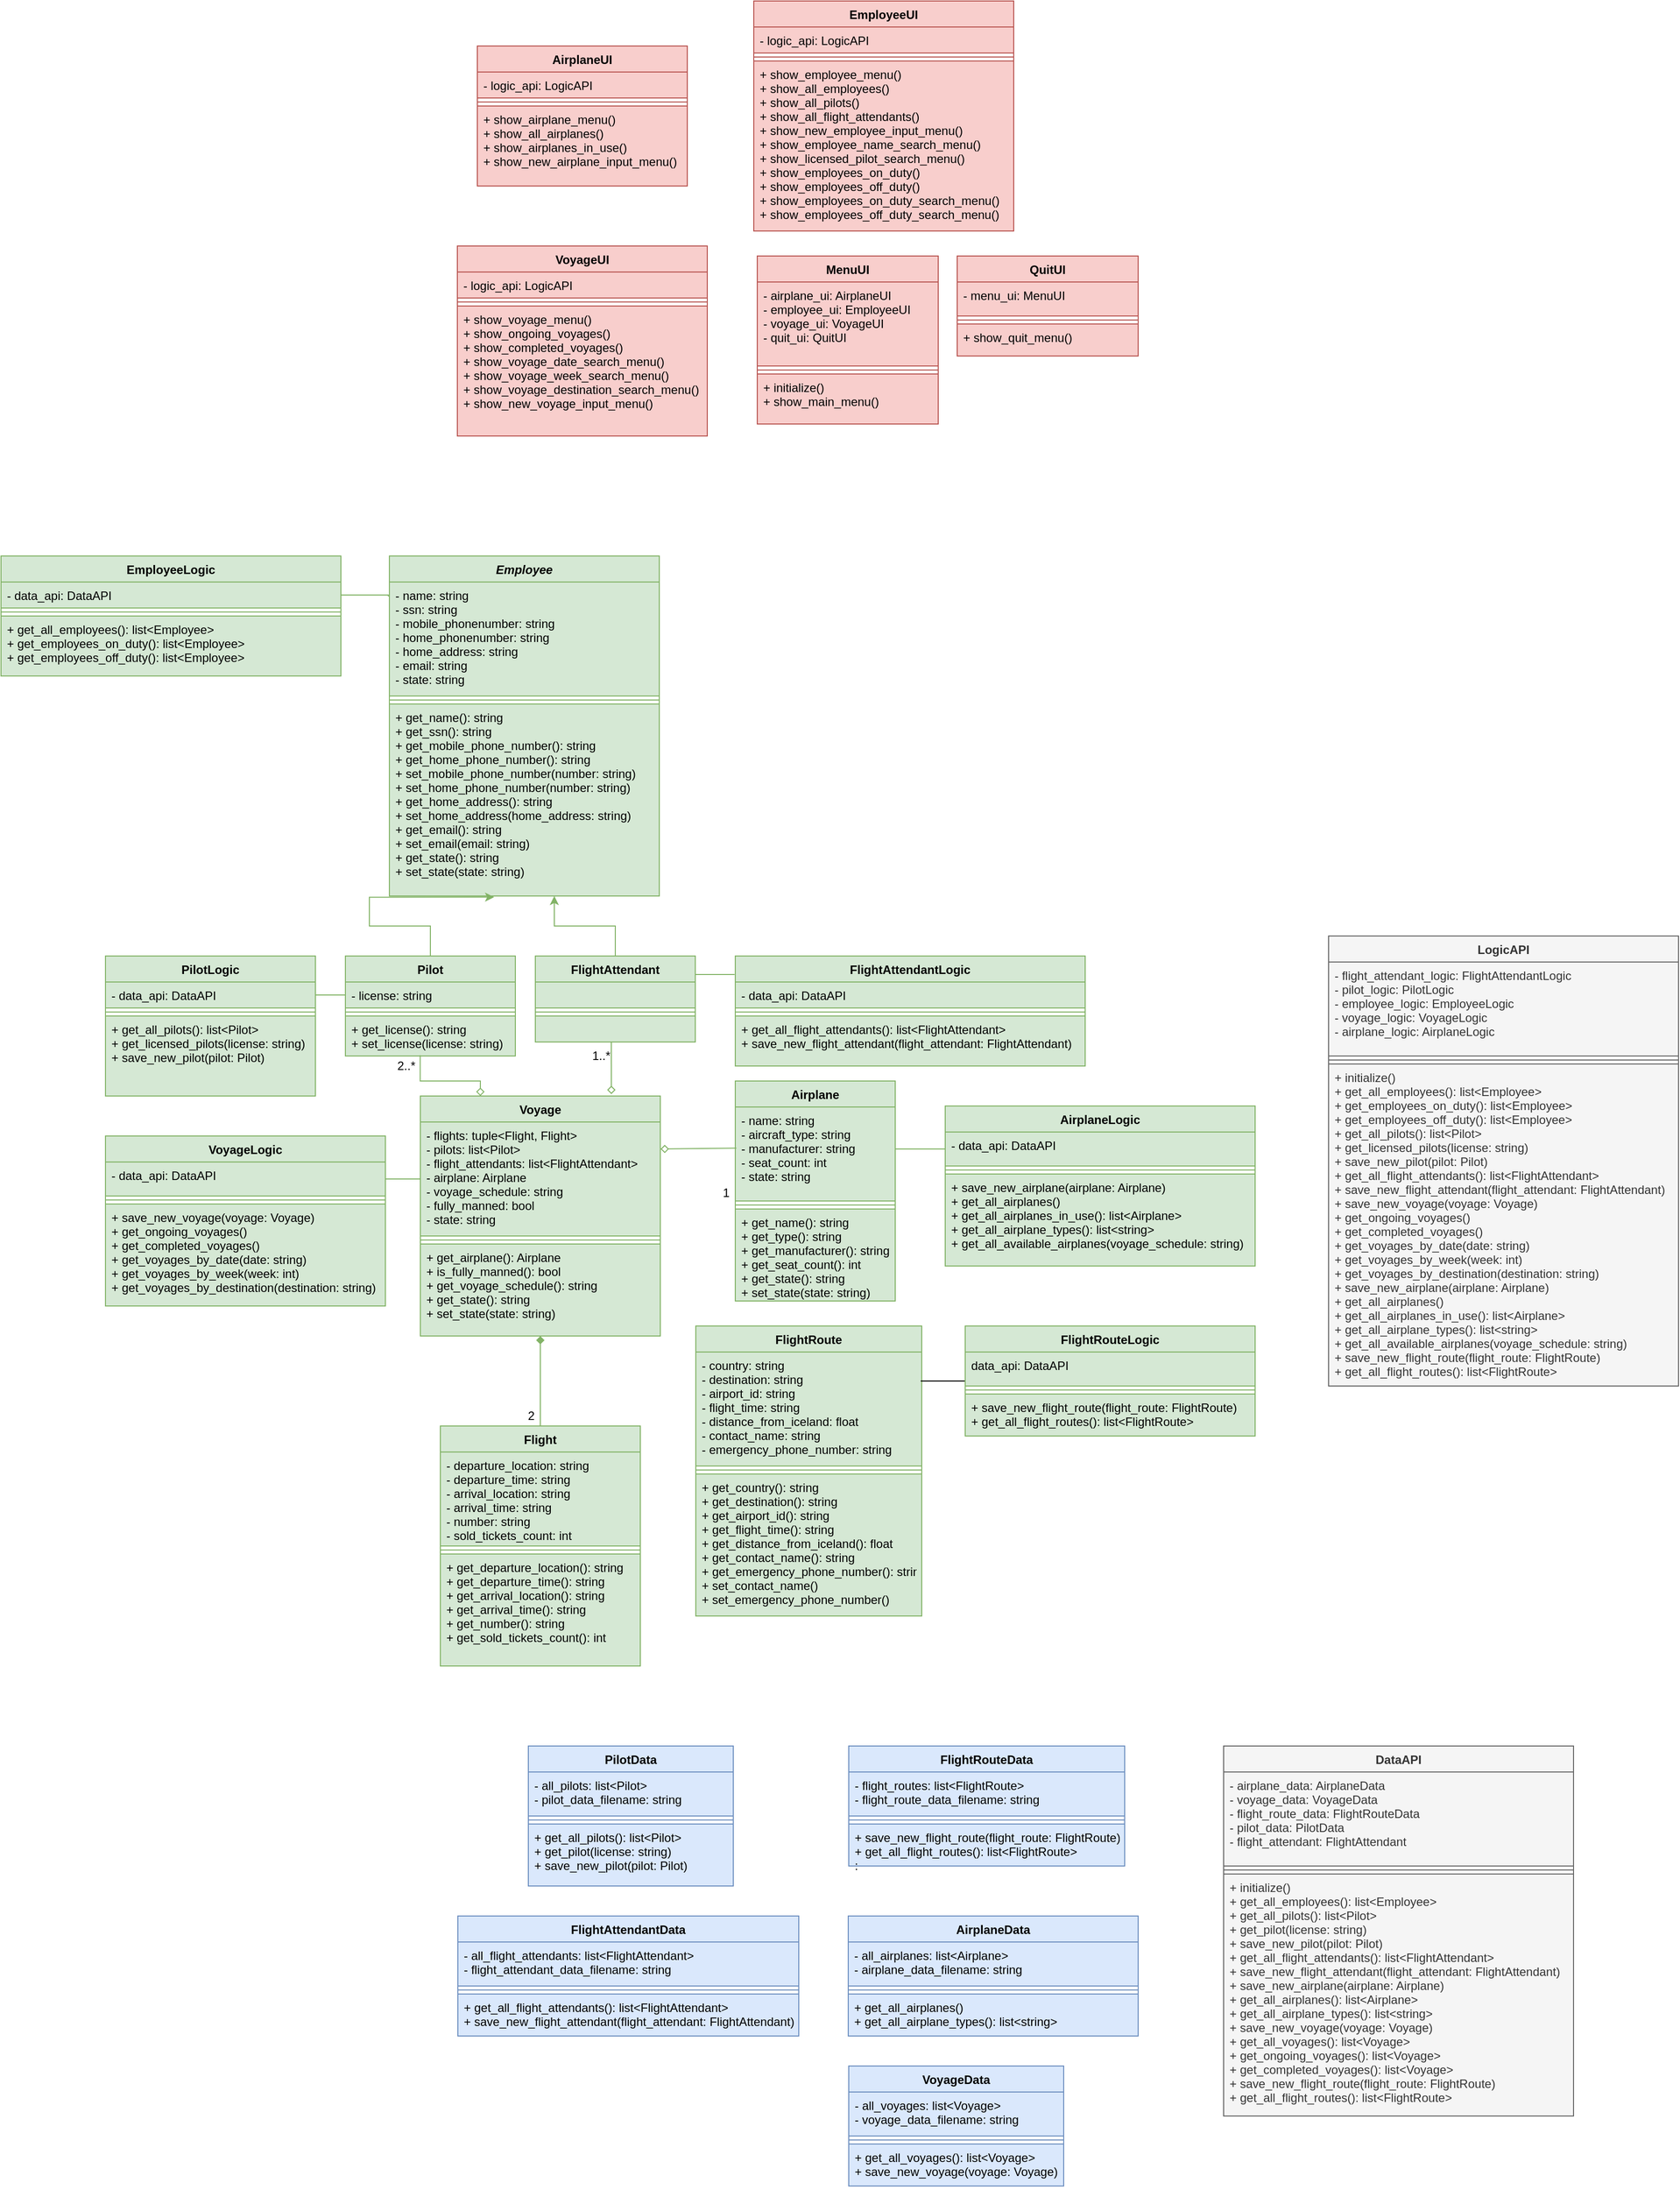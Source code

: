 <mxfile version="12.3.3" type="device" pages="1"><diagram id="QzCdW2JrwTFJ9az7c7tx" name="Page-1"><mxGraphModel dx="1117" dy="670" grid="1" gridSize="10" guides="1" tooltips="1" connect="1" arrows="1" fold="1" page="1" pageScale="1" pageWidth="850" pageHeight="1100" math="0" shadow="0"><root><mxCell id="0"/><mxCell id="1" parent="0"/><mxCell id="1Yu6MtAvwP8L8m7MlVnx-1" value="Employee" style="swimlane;fontStyle=3;align=center;verticalAlign=top;childLayout=stackLayout;horizontal=1;startSize=26;horizontalStack=0;resizeParent=1;resizeParentMax=0;resizeLast=0;collapsible=1;marginBottom=0;fillColor=#d5e8d4;strokeColor=#82b366;" parent="1" vertex="1"><mxGeometry x="1185.5" y="1180" width="270" height="340" as="geometry"/></mxCell><mxCell id="1Yu6MtAvwP8L8m7MlVnx-2" value="- name: string&#10;- ssn: string&#10;- mobile_phonenumber: string&#10;- home_phonenumber: string&#10;- home_address: string&#10;- email: string&#10;- state: string" style="text;strokeColor=#82b366;fillColor=#d5e8d4;align=left;verticalAlign=top;spacingLeft=4;spacingRight=4;overflow=hidden;rotatable=0;points=[[0,0.5],[1,0.5]];portConstraint=eastwest;" parent="1Yu6MtAvwP8L8m7MlVnx-1" vertex="1"><mxGeometry y="26" width="270" height="114" as="geometry"/></mxCell><mxCell id="1Yu6MtAvwP8L8m7MlVnx-3" value="" style="line;strokeWidth=1;fillColor=#d5e8d4;align=left;verticalAlign=middle;spacingTop=-1;spacingLeft=3;spacingRight=3;rotatable=0;labelPosition=right;points=[];portConstraint=eastwest;strokeColor=#82b366;" parent="1Yu6MtAvwP8L8m7MlVnx-1" vertex="1"><mxGeometry y="140" width="270" height="8" as="geometry"/></mxCell><mxCell id="1Yu6MtAvwP8L8m7MlVnx-4" value="+ get_name(): string&#10;+ get_ssn(): string&#10;+ get_mobile_phone_number(): string&#10;+ get_home_phone_number(): string&#10;+ set_mobile_phone_number(number: string)&#10;+ set_home_phone_number(number: string)&#10;+ get_home_address(): string&#10;+ set_home_address(home_address: string)&#10;+ get_email(): string&#10;+ set_email(email: string)&#10;+ get_state(): string&#10;+ set_state(state: string)" style="text;strokeColor=#82b366;fillColor=#d5e8d4;align=left;verticalAlign=top;spacingLeft=4;spacingRight=4;overflow=hidden;rotatable=0;points=[[0,0.5],[1,0.5]];portConstraint=eastwest;" parent="1Yu6MtAvwP8L8m7MlVnx-1" vertex="1"><mxGeometry y="148" width="270" height="192" as="geometry"/></mxCell><mxCell id="1Yu6MtAvwP8L8m7MlVnx-22" style="edgeStyle=orthogonalEdgeStyle;rounded=0;orthogonalLoop=1;jettySize=auto;html=1;exitX=0.5;exitY=0;exitDx=0;exitDy=0;entryX=0.388;entryY=1.006;entryDx=0;entryDy=0;entryPerimeter=0;fillColor=#d5e8d4;strokeColor=#82b366;" parent="1" source="1Yu6MtAvwP8L8m7MlVnx-10" target="1Yu6MtAvwP8L8m7MlVnx-4" edge="1"><mxGeometry relative="1" as="geometry"/></mxCell><mxCell id="1Yu6MtAvwP8L8m7MlVnx-10" value="Pilot" style="swimlane;fontStyle=1;align=center;verticalAlign=top;childLayout=stackLayout;horizontal=1;startSize=26;horizontalStack=0;resizeParent=1;resizeParentMax=0;resizeLast=0;collapsible=1;marginBottom=0;fillColor=#d5e8d4;strokeColor=#82b366;" parent="1" vertex="1"><mxGeometry x="1141.5" y="1580" width="170" height="100" as="geometry"/></mxCell><mxCell id="1Yu6MtAvwP8L8m7MlVnx-11" value="- license: string" style="text;strokeColor=#82b366;fillColor=#d5e8d4;align=left;verticalAlign=top;spacingLeft=4;spacingRight=4;overflow=hidden;rotatable=0;points=[[0,0.5],[1,0.5]];portConstraint=eastwest;" parent="1Yu6MtAvwP8L8m7MlVnx-10" vertex="1"><mxGeometry y="26" width="170" height="26" as="geometry"/></mxCell><mxCell id="1Yu6MtAvwP8L8m7MlVnx-12" value="" style="line;strokeWidth=1;fillColor=#d5e8d4;align=left;verticalAlign=middle;spacingTop=-1;spacingLeft=3;spacingRight=3;rotatable=0;labelPosition=right;points=[];portConstraint=eastwest;strokeColor=#82b366;" parent="1Yu6MtAvwP8L8m7MlVnx-10" vertex="1"><mxGeometry y="52" width="170" height="8" as="geometry"/></mxCell><mxCell id="1Yu6MtAvwP8L8m7MlVnx-13" value="+ get_license(): string&#10;+ set_license(license: string)" style="text;strokeColor=#82b366;fillColor=#d5e8d4;align=left;verticalAlign=top;spacingLeft=4;spacingRight=4;overflow=hidden;rotatable=0;points=[[0,0.5],[1,0.5]];portConstraint=eastwest;" parent="1Yu6MtAvwP8L8m7MlVnx-10" vertex="1"><mxGeometry y="60" width="170" height="40" as="geometry"/></mxCell><mxCell id="1Yu6MtAvwP8L8m7MlVnx-23" style="edgeStyle=orthogonalEdgeStyle;rounded=0;orthogonalLoop=1;jettySize=auto;html=1;exitX=0.5;exitY=0;exitDx=0;exitDy=0;entryX=0.611;entryY=1;entryDx=0;entryDy=0;entryPerimeter=0;fillColor=#d5e8d4;strokeColor=#82b366;" parent="1" source="1Yu6MtAvwP8L8m7MlVnx-14" target="1Yu6MtAvwP8L8m7MlVnx-4" edge="1"><mxGeometry relative="1" as="geometry"/></mxCell><mxCell id="1Yu6MtAvwP8L8m7MlVnx-14" value="FlightAttendant" style="swimlane;fontStyle=1;align=center;verticalAlign=top;childLayout=stackLayout;horizontal=1;startSize=26;horizontalStack=0;resizeParent=1;resizeParentMax=0;resizeLast=0;collapsible=1;marginBottom=0;fillColor=#d5e8d4;strokeColor=#82b366;" parent="1" vertex="1"><mxGeometry x="1331.5" y="1580" width="160" height="86" as="geometry"/></mxCell><mxCell id="1Yu6MtAvwP8L8m7MlVnx-15" value="" style="text;strokeColor=#82b366;fillColor=#d5e8d4;align=left;verticalAlign=top;spacingLeft=4;spacingRight=4;overflow=hidden;rotatable=0;points=[[0,0.5],[1,0.5]];portConstraint=eastwest;" parent="1Yu6MtAvwP8L8m7MlVnx-14" vertex="1"><mxGeometry y="26" width="160" height="26" as="geometry"/></mxCell><mxCell id="1Yu6MtAvwP8L8m7MlVnx-16" value="" style="line;strokeWidth=1;fillColor=#d5e8d4;align=left;verticalAlign=middle;spacingTop=-1;spacingLeft=3;spacingRight=3;rotatable=0;labelPosition=right;points=[];portConstraint=eastwest;strokeColor=#82b366;" parent="1Yu6MtAvwP8L8m7MlVnx-14" vertex="1"><mxGeometry y="52" width="160" height="8" as="geometry"/></mxCell><mxCell id="1Yu6MtAvwP8L8m7MlVnx-17" value="" style="text;strokeColor=#82b366;fillColor=#d5e8d4;align=left;verticalAlign=top;spacingLeft=4;spacingRight=4;overflow=hidden;rotatable=0;points=[[0,0.5],[1,0.5]];portConstraint=eastwest;" parent="1Yu6MtAvwP8L8m7MlVnx-14" vertex="1"><mxGeometry y="60" width="160" height="26" as="geometry"/></mxCell><mxCell id="1Yu6MtAvwP8L8m7MlVnx-25" value="Airplane" style="swimlane;fontStyle=1;align=center;verticalAlign=top;childLayout=stackLayout;horizontal=1;startSize=26;horizontalStack=0;resizeParent=1;resizeParentMax=0;resizeLast=0;collapsible=1;marginBottom=0;fillColor=#d5e8d4;strokeColor=#82b366;" parent="1" vertex="1"><mxGeometry x="1531.5" y="1705" width="160" height="220" as="geometry"/></mxCell><mxCell id="1Yu6MtAvwP8L8m7MlVnx-26" value="- name: string&#10;- aircraft_type: string&#10;- manufacturer: string&#10;- seat_count: int&#10;- state: string" style="text;strokeColor=#82b366;fillColor=#d5e8d4;align=left;verticalAlign=top;spacingLeft=4;spacingRight=4;overflow=hidden;rotatable=0;points=[[0,0.5],[1,0.5]];portConstraint=eastwest;" parent="1Yu6MtAvwP8L8m7MlVnx-25" vertex="1"><mxGeometry y="26" width="160" height="94" as="geometry"/></mxCell><mxCell id="1Yu6MtAvwP8L8m7MlVnx-27" value="" style="line;strokeWidth=1;fillColor=#d5e8d4;align=left;verticalAlign=middle;spacingTop=-1;spacingLeft=3;spacingRight=3;rotatable=0;labelPosition=right;points=[];portConstraint=eastwest;strokeColor=#82b366;" parent="1Yu6MtAvwP8L8m7MlVnx-25" vertex="1"><mxGeometry y="120" width="160" height="8" as="geometry"/></mxCell><mxCell id="1Yu6MtAvwP8L8m7MlVnx-28" value="+ get_name(): string&#10;+ get_type(): string&#10;+ get_manufacturer(): string&#10;+ get_seat_count(): int&#10;+ get_state(): string&#10;+ set_state(state: string)" style="text;strokeColor=#82b366;fillColor=#d5e8d4;align=left;verticalAlign=top;spacingLeft=4;spacingRight=4;overflow=hidden;rotatable=0;points=[[0,0.5],[1,0.5]];portConstraint=eastwest;" parent="1Yu6MtAvwP8L8m7MlVnx-25" vertex="1"><mxGeometry y="128" width="160" height="92" as="geometry"/></mxCell><mxCell id="1Yu6MtAvwP8L8m7MlVnx-40" style="edgeStyle=orthogonalEdgeStyle;rounded=0;orthogonalLoop=1;jettySize=auto;html=1;exitX=0.25;exitY=0;exitDx=0;exitDy=0;entryX=0.44;entryY=0.98;entryDx=0;entryDy=0;entryPerimeter=0;endArrow=none;endFill=0;startArrow=diamond;startFill=0;fillColor=#d5e8d4;strokeColor=#82b366;" parent="1" source="1Yu6MtAvwP8L8m7MlVnx-29" target="1Yu6MtAvwP8L8m7MlVnx-13" edge="1"><mxGeometry relative="1" as="geometry"><Array as="points"><mxPoint x="1276.5" y="1705"/><mxPoint x="1216.5" y="1705"/></Array></mxGeometry></mxCell><mxCell id="1Yu6MtAvwP8L8m7MlVnx-41" style="edgeStyle=orthogonalEdgeStyle;rounded=0;orthogonalLoop=1;jettySize=auto;html=1;exitX=0.796;exitY=-0.008;exitDx=0;exitDy=0;entryX=0.475;entryY=0.985;entryDx=0;entryDy=0;entryPerimeter=0;endArrow=none;endFill=0;exitPerimeter=0;startArrow=diamond;startFill=0;fillColor=#d5e8d4;strokeColor=#82b366;" parent="1" source="1Yu6MtAvwP8L8m7MlVnx-29" target="1Yu6MtAvwP8L8m7MlVnx-17" edge="1"><mxGeometry relative="1" as="geometry"/></mxCell><mxCell id="Ell7LLg84QEQd7KYC7G8-43" style="edgeStyle=orthogonalEdgeStyle;rounded=0;orthogonalLoop=1;jettySize=auto;html=1;exitX=0.5;exitY=1;exitDx=0;exitDy=0;entryX=0.5;entryY=0;entryDx=0;entryDy=0;endArrow=none;endFill=0;startArrow=diamond;startFill=1;fillColor=#d5e8d4;strokeColor=#82b366;" parent="1" source="1Yu6MtAvwP8L8m7MlVnx-29" target="1Yu6MtAvwP8L8m7MlVnx-33" edge="1"><mxGeometry relative="1" as="geometry"/></mxCell><mxCell id="1Yu6MtAvwP8L8m7MlVnx-29" value="Voyage" style="swimlane;fontStyle=1;align=center;verticalAlign=top;childLayout=stackLayout;horizontal=1;startSize=26;horizontalStack=0;resizeParent=1;resizeParentMax=0;resizeLast=0;collapsible=1;marginBottom=0;fillColor=#d5e8d4;strokeColor=#82b366;" parent="1" vertex="1"><mxGeometry x="1216.5" y="1720" width="240" height="240" as="geometry"/></mxCell><mxCell id="1Yu6MtAvwP8L8m7MlVnx-30" value="- flights: tuple&lt;Flight, Flight&gt;&#10;- pilots: list&lt;Pilot&gt;&#10;- flight_attendants: list&lt;FlightAttendant&gt;&#10;- airplane: Airplane&#10;- voyage_schedule: string&#10;- fully_manned: bool&#10;- state: string &#10;" style="text;strokeColor=#82b366;fillColor=#d5e8d4;align=left;verticalAlign=top;spacingLeft=4;spacingRight=4;overflow=hidden;rotatable=0;points=[[0,0.5],[1,0.5]];portConstraint=eastwest;" parent="1Yu6MtAvwP8L8m7MlVnx-29" vertex="1"><mxGeometry y="26" width="240" height="114" as="geometry"/></mxCell><mxCell id="1Yu6MtAvwP8L8m7MlVnx-31" value="" style="line;strokeWidth=1;fillColor=#d5e8d4;align=left;verticalAlign=middle;spacingTop=-1;spacingLeft=3;spacingRight=3;rotatable=0;labelPosition=right;points=[];portConstraint=eastwest;strokeColor=#82b366;" parent="1Yu6MtAvwP8L8m7MlVnx-29" vertex="1"><mxGeometry y="140" width="240" height="8" as="geometry"/></mxCell><mxCell id="1Yu6MtAvwP8L8m7MlVnx-32" value="+ get_airplane(): Airplane&#10;+ is_fully_manned(): bool&#10;+ get_voyage_schedule(): string&#10;+ get_state(): string&#10;+ set_state(state: string)" style="text;strokeColor=#82b366;fillColor=#d5e8d4;align=left;verticalAlign=top;spacingLeft=4;spacingRight=4;overflow=hidden;rotatable=0;points=[[0,0.5],[1,0.5]];portConstraint=eastwest;" parent="1Yu6MtAvwP8L8m7MlVnx-29" vertex="1"><mxGeometry y="148" width="240" height="92" as="geometry"/></mxCell><mxCell id="1Yu6MtAvwP8L8m7MlVnx-33" value="Flight" style="swimlane;fontStyle=1;align=center;verticalAlign=top;childLayout=stackLayout;horizontal=1;startSize=26;horizontalStack=0;resizeParent=1;resizeParentMax=0;resizeLast=0;collapsible=1;marginBottom=0;fillColor=#d5e8d4;strokeColor=#82b366;" parent="1" vertex="1"><mxGeometry x="1236.5" y="2050" width="200" height="240" as="geometry"/></mxCell><mxCell id="1Yu6MtAvwP8L8m7MlVnx-34" value="- departure_location: string&#10;- departure_time: string&#10;- arrival_location: string&#10;- arrival_time: string&#10;- number: string&#10;- sold_tickets_count: int&#10;" style="text;strokeColor=#82b366;fillColor=#d5e8d4;align=left;verticalAlign=top;spacingLeft=4;spacingRight=4;overflow=hidden;rotatable=0;points=[[0,0.5],[1,0.5]];portConstraint=eastwest;" parent="1Yu6MtAvwP8L8m7MlVnx-33" vertex="1"><mxGeometry y="26" width="200" height="94" as="geometry"/></mxCell><mxCell id="1Yu6MtAvwP8L8m7MlVnx-35" value="" style="line;strokeWidth=1;fillColor=#d5e8d4;align=left;verticalAlign=middle;spacingTop=-1;spacingLeft=3;spacingRight=3;rotatable=0;labelPosition=right;points=[];portConstraint=eastwest;strokeColor=#82b366;" parent="1Yu6MtAvwP8L8m7MlVnx-33" vertex="1"><mxGeometry y="120" width="200" height="8" as="geometry"/></mxCell><mxCell id="1Yu6MtAvwP8L8m7MlVnx-36" value="+ get_departure_location(): string&#10;+ get_departure_time(): string&#10;+ get_arrival_location(): string&#10;+ get_arrival_time(): string&#10;+ get_number(): string&#10;+ get_sold_tickets_count(): int" style="text;strokeColor=#82b366;fillColor=#d5e8d4;align=left;verticalAlign=top;spacingLeft=4;spacingRight=4;overflow=hidden;rotatable=0;points=[[0,0.5],[1,0.5]];portConstraint=eastwest;" parent="1Yu6MtAvwP8L8m7MlVnx-33" vertex="1"><mxGeometry y="128" width="200" height="112" as="geometry"/></mxCell><mxCell id="1Yu6MtAvwP8L8m7MlVnx-38" value="2" style="text;html=1;align=center;verticalAlign=middle;resizable=0;points=[];;autosize=1;" parent="1" vertex="1"><mxGeometry x="1316.5" y="2030" width="20" height="20" as="geometry"/></mxCell><mxCell id="1Yu6MtAvwP8L8m7MlVnx-42" value="1..*" style="text;html=1;align=center;verticalAlign=middle;resizable=0;points=[];;autosize=1;" parent="1" vertex="1"><mxGeometry x="1381.5" y="1670" width="30" height="20" as="geometry"/></mxCell><mxCell id="1Yu6MtAvwP8L8m7MlVnx-43" value="2..*" style="text;html=1;align=center;verticalAlign=middle;resizable=0;points=[];;autosize=1;" parent="1" vertex="1"><mxGeometry x="1186.5" y="1680" width="30" height="20" as="geometry"/></mxCell><mxCell id="1Yu6MtAvwP8L8m7MlVnx-44" style="edgeStyle=orthogonalEdgeStyle;rounded=0;orthogonalLoop=1;jettySize=auto;html=1;exitX=0.007;exitY=0.438;exitDx=0;exitDy=0;entryX=1.001;entryY=0.237;entryDx=0;entryDy=0;startArrow=none;startFill=0;endArrow=diamond;endFill=0;strokeColor=#82b366;fillColor=#d5e8d4;entryPerimeter=0;exitPerimeter=0;" parent="1" source="1Yu6MtAvwP8L8m7MlVnx-26" target="1Yu6MtAvwP8L8m7MlVnx-30" edge="1"><mxGeometry relative="1" as="geometry"><Array as="points"><mxPoint x="1533" y="1773"/></Array></mxGeometry></mxCell><mxCell id="1Yu6MtAvwP8L8m7MlVnx-45" value="1" style="text;html=1;align=center;verticalAlign=middle;resizable=0;points=[];;autosize=1;" parent="1" vertex="1"><mxGeometry x="1511.5" y="1807" width="20" height="20" as="geometry"/></mxCell><mxCell id="Ell7LLg84QEQd7KYC7G8-5" value="PilotLogic" style="swimlane;fontStyle=1;align=center;verticalAlign=top;childLayout=stackLayout;horizontal=1;startSize=26;horizontalStack=0;resizeParent=1;resizeParentMax=0;resizeLast=0;collapsible=1;marginBottom=0;fillColor=#d5e8d4;strokeColor=#82b366;" parent="1" vertex="1"><mxGeometry x="901.5" y="1580" width="210" height="140" as="geometry"/></mxCell><mxCell id="Ell7LLg84QEQd7KYC7G8-6" value="- data_api: DataAPI" style="text;strokeColor=#82b366;fillColor=#d5e8d4;align=left;verticalAlign=top;spacingLeft=4;spacingRight=4;overflow=hidden;rotatable=0;points=[[0,0.5],[1,0.5]];portConstraint=eastwest;" parent="Ell7LLg84QEQd7KYC7G8-5" vertex="1"><mxGeometry y="26" width="210" height="26" as="geometry"/></mxCell><mxCell id="Ell7LLg84QEQd7KYC7G8-7" value="" style="line;strokeWidth=1;fillColor=#d5e8d4;align=left;verticalAlign=middle;spacingTop=-1;spacingLeft=3;spacingRight=3;rotatable=0;labelPosition=right;points=[];portConstraint=eastwest;strokeColor=#82b366;" parent="Ell7LLg84QEQd7KYC7G8-5" vertex="1"><mxGeometry y="52" width="210" height="8" as="geometry"/></mxCell><mxCell id="Ell7LLg84QEQd7KYC7G8-8" value="+ get_all_pilots(): list&lt;Pilot&gt;&#10;+ get_licensed_pilots(license: string)&#10;+ save_new_pilot(pilot: Pilot)&#10;" style="text;strokeColor=#82b366;fillColor=#d5e8d4;align=left;verticalAlign=top;spacingLeft=4;spacingRight=4;overflow=hidden;rotatable=0;points=[[0,0.5],[1,0.5]];portConstraint=eastwest;" parent="Ell7LLg84QEQd7KYC7G8-5" vertex="1"><mxGeometry y="60" width="210" height="80" as="geometry"/></mxCell><mxCell id="Ell7LLg84QEQd7KYC7G8-9" style="edgeStyle=orthogonalEdgeStyle;rounded=0;orthogonalLoop=1;jettySize=auto;html=1;exitX=1;exitY=0.5;exitDx=0;exitDy=0;entryX=0;entryY=0.5;entryDx=0;entryDy=0;endArrow=none;endFill=0;fillColor=#d5e8d4;strokeColor=#82b366;" parent="1" source="Ell7LLg84QEQd7KYC7G8-6" target="1Yu6MtAvwP8L8m7MlVnx-11" edge="1"><mxGeometry relative="1" as="geometry"/></mxCell><mxCell id="Ell7LLg84QEQd7KYC7G8-11" value="EmployeeLogic" style="swimlane;fontStyle=1;align=center;verticalAlign=top;childLayout=stackLayout;horizontal=1;startSize=26;horizontalStack=0;resizeParent=1;resizeParentMax=0;resizeLast=0;collapsible=1;marginBottom=0;fillColor=#d5e8d4;strokeColor=#82b366;" parent="1" vertex="1"><mxGeometry x="797" y="1180" width="340" height="120" as="geometry"/></mxCell><mxCell id="Ell7LLg84QEQd7KYC7G8-12" value="- data_api: DataAPI" style="text;strokeColor=#82b366;fillColor=#d5e8d4;align=left;verticalAlign=top;spacingLeft=4;spacingRight=4;overflow=hidden;rotatable=0;points=[[0,0.5],[1,0.5]];portConstraint=eastwest;" parent="Ell7LLg84QEQd7KYC7G8-11" vertex="1"><mxGeometry y="26" width="340" height="26" as="geometry"/></mxCell><mxCell id="Ell7LLg84QEQd7KYC7G8-13" value="" style="line;strokeWidth=1;fillColor=#d5e8d4;align=left;verticalAlign=middle;spacingTop=-1;spacingLeft=3;spacingRight=3;rotatable=0;labelPosition=right;points=[];portConstraint=eastwest;strokeColor=#82b366;" parent="Ell7LLg84QEQd7KYC7G8-11" vertex="1"><mxGeometry y="52" width="340" height="8" as="geometry"/></mxCell><mxCell id="Ell7LLg84QEQd7KYC7G8-14" value="+ get_all_employees(): list&lt;Employee&gt;&#10;+ get_employees_on_duty(): list&lt;Employee&gt;&#10;+ get_employees_off_duty(): list&lt;Employee&gt;&#10;" style="text;strokeColor=#82b366;fillColor=#d5e8d4;align=left;verticalAlign=top;spacingLeft=4;spacingRight=4;overflow=hidden;rotatable=0;points=[[0,0.5],[1,0.5]];portConstraint=eastwest;" parent="Ell7LLg84QEQd7KYC7G8-11" vertex="1"><mxGeometry y="60" width="340" height="60" as="geometry"/></mxCell><mxCell id="Ell7LLg84QEQd7KYC7G8-30" style="edgeStyle=orthogonalEdgeStyle;rounded=0;orthogonalLoop=1;jettySize=auto;html=1;exitX=-0.002;exitY=0.168;exitDx=0;exitDy=0;entryX=1;entryY=0.205;entryDx=0;entryDy=0;entryPerimeter=0;endArrow=none;endFill=0;exitPerimeter=0;fillColor=#d5e8d4;strokeColor=#82b366;" parent="1" source="Ell7LLg84QEQd7KYC7G8-16" target="1Yu6MtAvwP8L8m7MlVnx-14" edge="1"><mxGeometry relative="1" as="geometry"><Array as="points"><mxPoint x="1491.5" y="1598"/><mxPoint x="1491.5" y="1598"/></Array></mxGeometry></mxCell><mxCell id="Ell7LLg84QEQd7KYC7G8-16" value="FlightAttendantLogic" style="swimlane;fontStyle=1;align=center;verticalAlign=top;childLayout=stackLayout;horizontal=1;startSize=26;horizontalStack=0;resizeParent=1;resizeParentMax=0;resizeLast=0;collapsible=1;marginBottom=0;fillColor=#d5e8d4;strokeColor=#82b366;" parent="1" vertex="1"><mxGeometry x="1531.5" y="1580" width="350" height="110" as="geometry"/></mxCell><mxCell id="Ell7LLg84QEQd7KYC7G8-17" value="- data_api: DataAPI" style="text;strokeColor=#82b366;fillColor=#d5e8d4;align=left;verticalAlign=top;spacingLeft=4;spacingRight=4;overflow=hidden;rotatable=0;points=[[0,0.5],[1,0.5]];portConstraint=eastwest;" parent="Ell7LLg84QEQd7KYC7G8-16" vertex="1"><mxGeometry y="26" width="350" height="26" as="geometry"/></mxCell><mxCell id="Ell7LLg84QEQd7KYC7G8-18" value="" style="line;strokeWidth=1;fillColor=#d5e8d4;align=left;verticalAlign=middle;spacingTop=-1;spacingLeft=3;spacingRight=3;rotatable=0;labelPosition=right;points=[];portConstraint=eastwest;strokeColor=#82b366;" parent="Ell7LLg84QEQd7KYC7G8-16" vertex="1"><mxGeometry y="52" width="350" height="8" as="geometry"/></mxCell><mxCell id="Ell7LLg84QEQd7KYC7G8-19" value="+ get_all_flight_attendants(): list&lt;FlightAttendant&gt;&#10;+ save_new_flight_attendant(flight_attendant: FlightAttendant)" style="text;strokeColor=#82b366;fillColor=#d5e8d4;align=left;verticalAlign=top;spacingLeft=4;spacingRight=4;overflow=hidden;rotatable=0;points=[[0,0.5],[1,0.5]];portConstraint=eastwest;" parent="Ell7LLg84QEQd7KYC7G8-16" vertex="1"><mxGeometry y="60" width="350" height="50" as="geometry"/></mxCell><mxCell id="Ell7LLg84QEQd7KYC7G8-22" value="LogicAPI" style="swimlane;fontStyle=1;align=center;verticalAlign=top;childLayout=stackLayout;horizontal=1;startSize=26;horizontalStack=0;resizeParent=1;resizeParentMax=0;resizeLast=0;collapsible=1;marginBottom=0;fillColor=#f5f5f5;strokeColor=#666666;fontColor=#333333;" parent="1" vertex="1"><mxGeometry x="2125" y="1560" width="350" height="450" as="geometry"/></mxCell><mxCell id="Ell7LLg84QEQd7KYC7G8-23" value="- flight_attendant_logic: FlightAttendantLogic&#10;- pilot_logic: PilotLogic&#10;- employee_logic: EmployeeLogic&#10;- voyage_logic: VoyageLogic&#10;- airplane_logic: AirplaneLogic" style="text;strokeColor=#666666;fillColor=#f5f5f5;align=left;verticalAlign=top;spacingLeft=4;spacingRight=4;overflow=hidden;rotatable=0;points=[[0,0.5],[1,0.5]];portConstraint=eastwest;fontColor=#333333;" parent="Ell7LLg84QEQd7KYC7G8-22" vertex="1"><mxGeometry y="26" width="350" height="94" as="geometry"/></mxCell><mxCell id="Ell7LLg84QEQd7KYC7G8-24" value="" style="line;strokeWidth=1;fillColor=#f5f5f5;align=left;verticalAlign=middle;spacingTop=-1;spacingLeft=3;spacingRight=3;rotatable=0;labelPosition=right;points=[];portConstraint=eastwest;strokeColor=#666666;fontColor=#333333;" parent="Ell7LLg84QEQd7KYC7G8-22" vertex="1"><mxGeometry y="120" width="350" height="8" as="geometry"/></mxCell><mxCell id="Ell7LLg84QEQd7KYC7G8-25" value="+ initialize()&#10;+ get_all_employees(): list&lt;Employee&gt;&#10;+ get_employees_on_duty(): list&lt;Employee&gt;&#10;+ get_employees_off_duty(): list&lt;Employee&gt;&#10;+ get_all_pilots(): list&lt;Pilot&gt;&#10;+ get_licensed_pilots(license: string)&#10;+ save_new_pilot(pilot: Pilot)&#10;+ get_all_flight_attendants(): list&lt;FlightAttendant&gt;&#10;+ save_new_flight_attendant(flight_attendant: FlightAttendant)&#10;+ save_new_voyage(voyage: Voyage)&#10;+ get_ongoing_voyages()&#10;+ get_completed_voyages()&#10;+ get_voyages_by_date(date: string)&#10;+ get_voyages_by_week(week: int)&#10;+ get_voyages_by_destination(destination: string)&#10;+ save_new_airplane(airplane: Airplane)&#10;+ get_all_airplanes()&#10;+ get_all_airplanes_in_use(): list&lt;Airplane&gt;&#10;+ get_all_airplane_types(): list&lt;string&gt;&#10;+ get_all_available_airplanes(voyage_schedule: string)&#10;+ save_new_flight_route(flight_route: FlightRoute)&#10;+ get_all_flight_routes(): list&lt;FlightRoute&gt;&#10;&#10;&#10;&#10;" style="text;strokeColor=#666666;fillColor=#f5f5f5;align=left;verticalAlign=top;spacingLeft=4;spacingRight=4;overflow=hidden;rotatable=0;points=[[0,0.5],[1,0.5]];portConstraint=eastwest;fontColor=#333333;" parent="Ell7LLg84QEQd7KYC7G8-22" vertex="1"><mxGeometry y="128" width="350" height="322" as="geometry"/></mxCell><mxCell id="Ell7LLg84QEQd7KYC7G8-26" value="AirplaneLogic" style="swimlane;fontStyle=1;align=center;verticalAlign=top;childLayout=stackLayout;horizontal=1;startSize=26;horizontalStack=0;resizeParent=1;resizeParentMax=0;resizeLast=0;collapsible=1;marginBottom=0;fillColor=#d5e8d4;strokeColor=#82b366;" parent="1" vertex="1"><mxGeometry x="1741.5" y="1730" width="310" height="160" as="geometry"/></mxCell><mxCell id="Ell7LLg84QEQd7KYC7G8-27" value="- data_api: DataAPI" style="text;strokeColor=#82b366;fillColor=#d5e8d4;align=left;verticalAlign=top;spacingLeft=4;spacingRight=4;overflow=hidden;rotatable=0;points=[[0,0.5],[1,0.5]];portConstraint=eastwest;" parent="Ell7LLg84QEQd7KYC7G8-26" vertex="1"><mxGeometry y="26" width="310" height="34" as="geometry"/></mxCell><mxCell id="Ell7LLg84QEQd7KYC7G8-28" value="" style="line;strokeWidth=1;fillColor=#d5e8d4;align=left;verticalAlign=middle;spacingTop=-1;spacingLeft=3;spacingRight=3;rotatable=0;labelPosition=right;points=[];portConstraint=eastwest;strokeColor=#82b366;" parent="Ell7LLg84QEQd7KYC7G8-26" vertex="1"><mxGeometry y="60" width="310" height="8" as="geometry"/></mxCell><mxCell id="Ell7LLg84QEQd7KYC7G8-29" value="+ save_new_airplane(airplane: Airplane)&#10;+ get_all_airplanes()&#10;+ get_all_airplanes_in_use(): list&lt;Airplane&gt;&#10;+ get_all_airplane_types(): list&lt;string&gt;&#10;+ get_all_available_airplanes(voyage_schedule: string)" style="text;strokeColor=#82b366;fillColor=#d5e8d4;align=left;verticalAlign=top;spacingLeft=4;spacingRight=4;overflow=hidden;rotatable=0;points=[[0,0.5],[1,0.5]];portConstraint=eastwest;" parent="Ell7LLg84QEQd7KYC7G8-26" vertex="1"><mxGeometry y="68" width="310" height="92" as="geometry"/></mxCell><mxCell id="Ell7LLg84QEQd7KYC7G8-31" value="VoyageLogic" style="swimlane;fontStyle=1;align=center;verticalAlign=top;childLayout=stackLayout;horizontal=1;startSize=26;horizontalStack=0;resizeParent=1;resizeParentMax=0;resizeLast=0;collapsible=1;marginBottom=0;fillColor=#d5e8d4;strokeColor=#82b366;" parent="1" vertex="1"><mxGeometry x="901.5" y="1760" width="280" height="170" as="geometry"/></mxCell><mxCell id="Ell7LLg84QEQd7KYC7G8-32" value="- data_api: DataAPI" style="text;strokeColor=#82b366;fillColor=#d5e8d4;align=left;verticalAlign=top;spacingLeft=4;spacingRight=4;overflow=hidden;rotatable=0;points=[[0,0.5],[1,0.5]];portConstraint=eastwest;" parent="Ell7LLg84QEQd7KYC7G8-31" vertex="1"><mxGeometry y="26" width="280" height="34" as="geometry"/></mxCell><mxCell id="Ell7LLg84QEQd7KYC7G8-33" value="" style="line;strokeWidth=1;fillColor=#d5e8d4;align=left;verticalAlign=middle;spacingTop=-1;spacingLeft=3;spacingRight=3;rotatable=0;labelPosition=right;points=[];portConstraint=eastwest;strokeColor=#82b366;" parent="Ell7LLg84QEQd7KYC7G8-31" vertex="1"><mxGeometry y="60" width="280" height="8" as="geometry"/></mxCell><mxCell id="Ell7LLg84QEQd7KYC7G8-34" value="+ save_new_voyage(voyage: Voyage)&#10;+ get_ongoing_voyages()&#10;+ get_completed_voyages()&#10;+ get_voyages_by_date(date: string)&#10;+ get_voyages_by_week(week: int)&#10;+ get_voyages_by_destination(destination: string)&#10;" style="text;strokeColor=#82b366;fillColor=#d5e8d4;align=left;verticalAlign=top;spacingLeft=4;spacingRight=4;overflow=hidden;rotatable=0;points=[[0,0.5],[1,0.5]];portConstraint=eastwest;" parent="Ell7LLg84QEQd7KYC7G8-31" vertex="1"><mxGeometry y="68" width="280" height="102" as="geometry"/></mxCell><mxCell id="Ell7LLg84QEQd7KYC7G8-35" value="FlightRoute" style="swimlane;fontStyle=1;align=center;verticalAlign=top;childLayout=stackLayout;horizontal=1;startSize=26;horizontalStack=0;resizeParent=1;resizeParentMax=0;resizeLast=0;collapsible=1;marginBottom=0;fillColor=#d5e8d4;strokeColor=#82b366;" parent="1" vertex="1"><mxGeometry x="1492" y="1950" width="226" height="290" as="geometry"/></mxCell><mxCell id="Ell7LLg84QEQd7KYC7G8-36" value="- country: string&#10;- destination: string&#10;- airport_id: string&#10;- flight_time: string&#10;- distance_from_iceland: float&#10;- contact_name: string&#10;- emergency_phone_number: string" style="text;strokeColor=#82b366;fillColor=#d5e8d4;align=left;verticalAlign=top;spacingLeft=4;spacingRight=4;overflow=hidden;rotatable=0;points=[[0,0.5],[1,0.5]];portConstraint=eastwest;" parent="Ell7LLg84QEQd7KYC7G8-35" vertex="1"><mxGeometry y="26" width="226" height="114" as="geometry"/></mxCell><mxCell id="Ell7LLg84QEQd7KYC7G8-37" value="" style="line;strokeWidth=1;fillColor=#d5e8d4;align=left;verticalAlign=middle;spacingTop=-1;spacingLeft=3;spacingRight=3;rotatable=0;labelPosition=right;points=[];portConstraint=eastwest;strokeColor=#82b366;" parent="Ell7LLg84QEQd7KYC7G8-35" vertex="1"><mxGeometry y="140" width="226" height="8" as="geometry"/></mxCell><mxCell id="Ell7LLg84QEQd7KYC7G8-38" value="+ get_country(): string&#10;+ get_destination(): string&#10;+ get_airport_id(): string&#10;+ get_flight_time(): string&#10;+ get_distance_from_iceland(): float&#10;+ get_contact_name(): string&#10;+ get_emergency_phone_number(): string&#10;+ set_contact_name()&#10;+ set_emergency_phone_number() " style="text;strokeColor=#82b366;fillColor=#d5e8d4;align=left;verticalAlign=top;spacingLeft=4;spacingRight=4;overflow=hidden;rotatable=0;points=[[0,0.5],[1,0.5]];portConstraint=eastwest;" parent="Ell7LLg84QEQd7KYC7G8-35" vertex="1"><mxGeometry y="148" width="226" height="142" as="geometry"/></mxCell><mxCell id="Ghj-W4XMn4WIhUPV2hQa-52" style="edgeStyle=orthogonalEdgeStyle;rounded=0;orthogonalLoop=1;jettySize=auto;html=1;exitX=0;exitY=0.5;exitDx=0;exitDy=0;endArrow=none;endFill=0;" parent="1" source="Ell7LLg84QEQd7KYC7G8-39" edge="1"><mxGeometry relative="1" as="geometry"><mxPoint x="1717" y="2005" as="targetPoint"/></mxGeometry></mxCell><mxCell id="Ell7LLg84QEQd7KYC7G8-39" value="FlightRouteLogic" style="swimlane;fontStyle=1;align=center;verticalAlign=top;childLayout=stackLayout;horizontal=1;startSize=26;horizontalStack=0;resizeParent=1;resizeParentMax=0;resizeLast=0;collapsible=1;marginBottom=0;fillColor=#d5e8d4;strokeColor=#82b366;" parent="1" vertex="1"><mxGeometry x="1761.5" y="1950" width="290" height="110" as="geometry"/></mxCell><mxCell id="Ell7LLg84QEQd7KYC7G8-40" value="data_api: DataAPI" style="text;strokeColor=#82b366;fillColor=#d5e8d4;align=left;verticalAlign=top;spacingLeft=4;spacingRight=4;overflow=hidden;rotatable=0;points=[[0,0.5],[1,0.5]];portConstraint=eastwest;" parent="Ell7LLg84QEQd7KYC7G8-39" vertex="1"><mxGeometry y="26" width="290" height="34" as="geometry"/></mxCell><mxCell id="Ell7LLg84QEQd7KYC7G8-41" value="" style="line;strokeWidth=1;fillColor=#d5e8d4;align=left;verticalAlign=middle;spacingTop=-1;spacingLeft=3;spacingRight=3;rotatable=0;labelPosition=right;points=[];portConstraint=eastwest;strokeColor=#82b366;" parent="Ell7LLg84QEQd7KYC7G8-39" vertex="1"><mxGeometry y="60" width="290" height="8" as="geometry"/></mxCell><mxCell id="Ell7LLg84QEQd7KYC7G8-42" value="+ save_new_flight_route(flight_route: FlightRoute)&#10;+ get_all_flight_routes(): list&lt;FlightRoute&gt;" style="text;strokeColor=#82b366;fillColor=#d5e8d4;align=left;verticalAlign=top;spacingLeft=4;spacingRight=4;overflow=hidden;rotatable=0;points=[[0,0.5],[1,0.5]];portConstraint=eastwest;" parent="Ell7LLg84QEQd7KYC7G8-39" vertex="1"><mxGeometry y="68" width="290" height="42" as="geometry"/></mxCell><mxCell id="gHpUzfcJmP3UO5UasLtV-2" style="edgeStyle=orthogonalEdgeStyle;rounded=0;orthogonalLoop=1;jettySize=auto;html=1;exitX=1;exitY=0.5;exitDx=0;exitDy=0;entryX=0;entryY=0.5;entryDx=0;entryDy=0;endArrow=none;endFill=0;fillColor=#d5e8d4;strokeColor=#82b366;" parent="1" source="Ell7LLg84QEQd7KYC7G8-32" target="1Yu6MtAvwP8L8m7MlVnx-30" edge="1"><mxGeometry relative="1" as="geometry"/></mxCell><mxCell id="gHpUzfcJmP3UO5UasLtV-3" style="edgeStyle=orthogonalEdgeStyle;rounded=0;orthogonalLoop=1;jettySize=auto;html=1;exitX=0;exitY=0.5;exitDx=0;exitDy=0;endArrow=none;endFill=0;fillColor=#d5e8d4;strokeColor=#82b366;" parent="1" source="Ell7LLg84QEQd7KYC7G8-27" edge="1"><mxGeometry relative="1" as="geometry"><mxPoint x="1691.5" y="1773" as="targetPoint"/><Array as="points"><mxPoint x="1716.5" y="1773"/></Array></mxGeometry></mxCell><mxCell id="gHpUzfcJmP3UO5UasLtV-4" style="edgeStyle=orthogonalEdgeStyle;rounded=0;orthogonalLoop=1;jettySize=auto;html=1;exitX=1;exitY=0.5;exitDx=0;exitDy=0;entryX=-0.004;entryY=0.127;entryDx=0;entryDy=0;entryPerimeter=0;endArrow=none;endFill=0;fillColor=#d5e8d4;strokeColor=#82b366;" parent="1" source="Ell7LLg84QEQd7KYC7G8-12" target="1Yu6MtAvwP8L8m7MlVnx-2" edge="1"><mxGeometry relative="1" as="geometry"><Array as="points"><mxPoint x="1185" y="1219"/></Array></mxGeometry></mxCell><mxCell id="Ghj-W4XMn4WIhUPV2hQa-1" value="AirplaneUI" style="swimlane;fontStyle=1;align=center;verticalAlign=top;childLayout=stackLayout;horizontal=1;startSize=26;horizontalStack=0;resizeParent=1;resizeParentMax=0;resizeLast=0;collapsible=1;marginBottom=0;fillColor=#f8cecc;strokeColor=#b85450;" parent="1" vertex="1"><mxGeometry x="1273.5" y="670" width="210" height="140" as="geometry"/></mxCell><mxCell id="Ghj-W4XMn4WIhUPV2hQa-2" value="- logic_api: LogicAPI" style="text;strokeColor=#b85450;fillColor=#f8cecc;align=left;verticalAlign=top;spacingLeft=4;spacingRight=4;overflow=hidden;rotatable=0;points=[[0,0.5],[1,0.5]];portConstraint=eastwest;" parent="Ghj-W4XMn4WIhUPV2hQa-1" vertex="1"><mxGeometry y="26" width="210" height="26" as="geometry"/></mxCell><mxCell id="Ghj-W4XMn4WIhUPV2hQa-3" value="" style="line;strokeWidth=1;fillColor=#f8cecc;align=left;verticalAlign=middle;spacingTop=-1;spacingLeft=3;spacingRight=3;rotatable=0;labelPosition=right;points=[];portConstraint=eastwest;strokeColor=#b85450;" parent="Ghj-W4XMn4WIhUPV2hQa-1" vertex="1"><mxGeometry y="52" width="210" height="8" as="geometry"/></mxCell><mxCell id="Ghj-W4XMn4WIhUPV2hQa-4" value="+ show_airplane_menu()&#10;+ show_all_airplanes()&#10;+ show_airplanes_in_use()&#10;+ show_new_airplane_input_menu()" style="text;strokeColor=#b85450;fillColor=#f8cecc;align=left;verticalAlign=top;spacingLeft=4;spacingRight=4;overflow=hidden;rotatable=0;points=[[0,0.5],[1,0.5]];portConstraint=eastwest;" parent="Ghj-W4XMn4WIhUPV2hQa-1" vertex="1"><mxGeometry y="60" width="210" height="80" as="geometry"/></mxCell><mxCell id="Ghj-W4XMn4WIhUPV2hQa-5" value="EmployeeUI" style="swimlane;fontStyle=1;align=center;verticalAlign=top;childLayout=stackLayout;horizontal=1;startSize=26;horizontalStack=0;resizeParent=1;resizeParentMax=0;resizeLast=0;collapsible=1;marginBottom=0;fillColor=#f8cecc;strokeColor=#b85450;" parent="1" vertex="1"><mxGeometry x="1550" y="625" width="260" height="230" as="geometry"/></mxCell><mxCell id="Ghj-W4XMn4WIhUPV2hQa-6" value="- logic_api: LogicAPI" style="text;strokeColor=#b85450;fillColor=#f8cecc;align=left;verticalAlign=top;spacingLeft=4;spacingRight=4;overflow=hidden;rotatable=0;points=[[0,0.5],[1,0.5]];portConstraint=eastwest;" parent="Ghj-W4XMn4WIhUPV2hQa-5" vertex="1"><mxGeometry y="26" width="260" height="26" as="geometry"/></mxCell><mxCell id="Ghj-W4XMn4WIhUPV2hQa-7" value="" style="line;strokeWidth=1;fillColor=#f8cecc;align=left;verticalAlign=middle;spacingTop=-1;spacingLeft=3;spacingRight=3;rotatable=0;labelPosition=right;points=[];portConstraint=eastwest;strokeColor=#b85450;" parent="Ghj-W4XMn4WIhUPV2hQa-5" vertex="1"><mxGeometry y="52" width="260" height="8" as="geometry"/></mxCell><mxCell id="Ghj-W4XMn4WIhUPV2hQa-8" value="+ show_employee_menu()&#10;+ show_all_employees()&#10;+ show_all_pilots()&#10;+ show_all_flight_attendants()&#10;+ show_new_employee_input_menu()&#10;+ show_employee_name_search_menu()&#10;+ show_licensed_pilot_search_menu()&#10;+ show_employees_on_duty()&#10;+ show_employees_off_duty()&#10;+ show_employees_on_duty_search_menu()&#10;+ show_employees_off_duty_search_menu()" style="text;strokeColor=#b85450;fillColor=#f8cecc;align=left;verticalAlign=top;spacingLeft=4;spacingRight=4;overflow=hidden;rotatable=0;points=[[0,0.5],[1,0.5]];portConstraint=eastwest;" parent="Ghj-W4XMn4WIhUPV2hQa-5" vertex="1"><mxGeometry y="60" width="260" height="170" as="geometry"/></mxCell><mxCell id="Ghj-W4XMn4WIhUPV2hQa-9" value="VoyageUI" style="swimlane;fontStyle=1;align=center;verticalAlign=top;childLayout=stackLayout;horizontal=1;startSize=26;horizontalStack=0;resizeParent=1;resizeParentMax=0;resizeLast=0;collapsible=1;marginBottom=0;fillColor=#f8cecc;strokeColor=#b85450;" parent="1" vertex="1"><mxGeometry x="1253.5" y="870" width="250" height="190" as="geometry"/></mxCell><mxCell id="Ghj-W4XMn4WIhUPV2hQa-10" value="- logic_api: LogicAPI" style="text;strokeColor=#b85450;fillColor=#f8cecc;align=left;verticalAlign=top;spacingLeft=4;spacingRight=4;overflow=hidden;rotatable=0;points=[[0,0.5],[1,0.5]];portConstraint=eastwest;" parent="Ghj-W4XMn4WIhUPV2hQa-9" vertex="1"><mxGeometry y="26" width="250" height="26" as="geometry"/></mxCell><mxCell id="Ghj-W4XMn4WIhUPV2hQa-11" value="" style="line;strokeWidth=1;fillColor=#f8cecc;align=left;verticalAlign=middle;spacingTop=-1;spacingLeft=3;spacingRight=3;rotatable=0;labelPosition=right;points=[];portConstraint=eastwest;strokeColor=#b85450;" parent="Ghj-W4XMn4WIhUPV2hQa-9" vertex="1"><mxGeometry y="52" width="250" height="8" as="geometry"/></mxCell><mxCell id="Ghj-W4XMn4WIhUPV2hQa-12" value="+ show_voyage_menu()&#10;+ show_ongoing_voyages()&#10;+ show_completed_voyages()&#10;+ show_voyage_date_search_menu()&#10;+ show_voyage_week_search_menu()&#10;+ show_voyage_destination_search_menu()&#10;+ show_new_voyage_input_menu()" style="text;strokeColor=#b85450;fillColor=#f8cecc;align=left;verticalAlign=top;spacingLeft=4;spacingRight=4;overflow=hidden;rotatable=0;points=[[0,0.5],[1,0.5]];portConstraint=eastwest;" parent="Ghj-W4XMn4WIhUPV2hQa-9" vertex="1"><mxGeometry y="60" width="250" height="130" as="geometry"/></mxCell><mxCell id="Ghj-W4XMn4WIhUPV2hQa-13" value="MenuUI" style="swimlane;fontStyle=1;align=center;verticalAlign=top;childLayout=stackLayout;horizontal=1;startSize=26;horizontalStack=0;resizeParent=1;resizeParentMax=0;resizeLast=0;collapsible=1;marginBottom=0;fillColor=#f8cecc;strokeColor=#b85450;" parent="1" vertex="1"><mxGeometry x="1553.5" y="880" width="181" height="168" as="geometry"/></mxCell><mxCell id="Ghj-W4XMn4WIhUPV2hQa-14" value="- airplane_ui: AirplaneUI&#10;- employee_ui: EmployeeUI&#10;- voyage_ui: VoyageUI&#10;- quit_ui: QuitUI" style="text;strokeColor=#b85450;fillColor=#f8cecc;align=left;verticalAlign=top;spacingLeft=4;spacingRight=4;overflow=hidden;rotatable=0;points=[[0,0.5],[1,0.5]];portConstraint=eastwest;" parent="Ghj-W4XMn4WIhUPV2hQa-13" vertex="1"><mxGeometry y="26" width="181" height="84" as="geometry"/></mxCell><mxCell id="Ghj-W4XMn4WIhUPV2hQa-15" value="" style="line;strokeWidth=1;fillColor=#f8cecc;align=left;verticalAlign=middle;spacingTop=-1;spacingLeft=3;spacingRight=3;rotatable=0;labelPosition=right;points=[];portConstraint=eastwest;strokeColor=#b85450;" parent="Ghj-W4XMn4WIhUPV2hQa-13" vertex="1"><mxGeometry y="110" width="181" height="8" as="geometry"/></mxCell><mxCell id="Ghj-W4XMn4WIhUPV2hQa-16" value="+ initialize()&#10;+ show_main_menu()" style="text;strokeColor=#b85450;fillColor=#f8cecc;align=left;verticalAlign=top;spacingLeft=4;spacingRight=4;overflow=hidden;rotatable=0;points=[[0,0.5],[1,0.5]];portConstraint=eastwest;" parent="Ghj-W4XMn4WIhUPV2hQa-13" vertex="1"><mxGeometry y="118" width="181" height="50" as="geometry"/></mxCell><mxCell id="Ghj-W4XMn4WIhUPV2hQa-18" value="QuitUI" style="swimlane;fontStyle=1;align=center;verticalAlign=top;childLayout=stackLayout;horizontal=1;startSize=26;horizontalStack=0;resizeParent=1;resizeParentMax=0;resizeLast=0;collapsible=1;marginBottom=0;fillColor=#f8cecc;strokeColor=#b85450;" parent="1" vertex="1"><mxGeometry x="1753.5" y="880" width="181" height="100" as="geometry"/></mxCell><mxCell id="Ghj-W4XMn4WIhUPV2hQa-19" value="- menu_ui: MenuUI" style="text;strokeColor=#b85450;fillColor=#f8cecc;align=left;verticalAlign=top;spacingLeft=4;spacingRight=4;overflow=hidden;rotatable=0;points=[[0,0.5],[1,0.5]];portConstraint=eastwest;" parent="Ghj-W4XMn4WIhUPV2hQa-18" vertex="1"><mxGeometry y="26" width="181" height="34" as="geometry"/></mxCell><mxCell id="Ghj-W4XMn4WIhUPV2hQa-20" value="" style="line;strokeWidth=1;fillColor=#f8cecc;align=left;verticalAlign=middle;spacingTop=-1;spacingLeft=3;spacingRight=3;rotatable=0;labelPosition=right;points=[];portConstraint=eastwest;strokeColor=#b85450;" parent="Ghj-W4XMn4WIhUPV2hQa-18" vertex="1"><mxGeometry y="60" width="181" height="8" as="geometry"/></mxCell><mxCell id="Ghj-W4XMn4WIhUPV2hQa-21" value="+ show_quit_menu()" style="text;strokeColor=#b85450;fillColor=#f8cecc;align=left;verticalAlign=top;spacingLeft=4;spacingRight=4;overflow=hidden;rotatable=0;points=[[0,0.5],[1,0.5]];portConstraint=eastwest;" parent="Ghj-W4XMn4WIhUPV2hQa-18" vertex="1"><mxGeometry y="68" width="181" height="32" as="geometry"/></mxCell><mxCell id="Ghj-W4XMn4WIhUPV2hQa-23" value="DataAPI" style="swimlane;fontStyle=1;align=center;verticalAlign=top;childLayout=stackLayout;horizontal=1;startSize=26;horizontalStack=0;resizeParent=1;resizeParentMax=0;resizeLast=0;collapsible=1;marginBottom=0;fillColor=#f5f5f5;strokeColor=#666666;fontColor=#333333;" parent="1" vertex="1"><mxGeometry x="2020" y="2370" width="350" height="370" as="geometry"/></mxCell><mxCell id="Ghj-W4XMn4WIhUPV2hQa-24" value="- airplane_data: AirplaneData&#10;- voyage_data: VoyageData&#10;- flight_route_data: FlightRouteData&#10;- pilot_data: PilotData&#10;- flight_attendant: FlightAttendant" style="text;strokeColor=#666666;fillColor=#f5f5f5;align=left;verticalAlign=top;spacingLeft=4;spacingRight=4;overflow=hidden;rotatable=0;points=[[0,0.5],[1,0.5]];portConstraint=eastwest;fontColor=#333333;" parent="Ghj-W4XMn4WIhUPV2hQa-23" vertex="1"><mxGeometry y="26" width="350" height="94" as="geometry"/></mxCell><mxCell id="Ghj-W4XMn4WIhUPV2hQa-25" value="" style="line;strokeWidth=1;fillColor=#f5f5f5;align=left;verticalAlign=middle;spacingTop=-1;spacingLeft=3;spacingRight=3;rotatable=0;labelPosition=right;points=[];portConstraint=eastwest;strokeColor=#666666;fontColor=#333333;" parent="Ghj-W4XMn4WIhUPV2hQa-23" vertex="1"><mxGeometry y="120" width="350" height="8" as="geometry"/></mxCell><mxCell id="Ghj-W4XMn4WIhUPV2hQa-26" value="+ initialize()&#10;+ get_all_employees(): list&lt;Employee&gt;&#10;+ get_all_pilots(): list&lt;Pilot&gt;&#10;+ get_pilot(license: string)&#10;+ save_new_pilot(pilot: Pilot)&#10;+ get_all_flight_attendants(): list&lt;FlightAttendant&gt;&#10;+ save_new_flight_attendant(flight_attendant: FlightAttendant)&#10;+ save_new_airplane(airplane: Airplane)&#10;+ get_all_airplanes(): list&lt;Airplane&gt;&#10;+ get_all_airplane_types(): list&lt;string&gt;&#10;+ save_new_voyage(voyage: Voyage)&#10;+ get_all_voyages(): list&lt;Voyage&gt;&#10;+ get_ongoing_voyages(): list&lt;Voyage&gt;&#10;+ get_completed_voyages(): list&lt;Voyage&gt;&#10;+ save_new_flight_route(flight_route: FlightRoute)&#10;+ get_all_flight_routes(): list&lt;FlightRoute&gt;&#10;&#10;&#10;&#10;" style="text;strokeColor=#666666;fillColor=#f5f5f5;align=left;verticalAlign=top;spacingLeft=4;spacingRight=4;overflow=hidden;rotatable=0;points=[[0,0.5],[1,0.5]];portConstraint=eastwest;fontColor=#333333;" parent="Ghj-W4XMn4WIhUPV2hQa-23" vertex="1"><mxGeometry y="128" width="350" height="242" as="geometry"/></mxCell><mxCell id="Ghj-W4XMn4WIhUPV2hQa-28" value="FlightRouteData" style="swimlane;fontStyle=1;align=center;verticalAlign=top;childLayout=stackLayout;horizontal=1;startSize=26;horizontalStack=0;resizeParent=1;resizeParentMax=0;resizeLast=0;collapsible=1;marginBottom=0;fillColor=#dae8fc;strokeColor=#6c8ebf;" parent="1" vertex="1"><mxGeometry x="1645" y="2370" width="276" height="120" as="geometry"/></mxCell><mxCell id="Ghj-W4XMn4WIhUPV2hQa-29" value="- flight_routes: list&lt;FlightRoute&gt;&#10;- flight_route_data_filename: string" style="text;strokeColor=#6c8ebf;fillColor=#dae8fc;align=left;verticalAlign=top;spacingLeft=4;spacingRight=4;overflow=hidden;rotatable=0;points=[[0,0.5],[1,0.5]];portConstraint=eastwest;" parent="Ghj-W4XMn4WIhUPV2hQa-28" vertex="1"><mxGeometry y="26" width="276" height="44" as="geometry"/></mxCell><mxCell id="Ghj-W4XMn4WIhUPV2hQa-30" value="" style="line;strokeWidth=1;fillColor=#dae8fc;align=left;verticalAlign=middle;spacingTop=-1;spacingLeft=3;spacingRight=3;rotatable=0;labelPosition=right;points=[];portConstraint=eastwest;strokeColor=#6c8ebf;" parent="Ghj-W4XMn4WIhUPV2hQa-28" vertex="1"><mxGeometry y="70" width="276" height="8" as="geometry"/></mxCell><mxCell id="Ghj-W4XMn4WIhUPV2hQa-31" value="+ save_new_flight_route(flight_route: FlightRoute)&#10;+ get_all_flight_routes(): list&lt;FlightRoute&gt;&#10;:" style="text;strokeColor=#6c8ebf;fillColor=#dae8fc;align=left;verticalAlign=top;spacingLeft=4;spacingRight=4;overflow=hidden;rotatable=0;points=[[0,0.5],[1,0.5]];portConstraint=eastwest;" parent="Ghj-W4XMn4WIhUPV2hQa-28" vertex="1"><mxGeometry y="78" width="276" height="42" as="geometry"/></mxCell><mxCell id="Ghj-W4XMn4WIhUPV2hQa-32" value="AirplaneData" style="swimlane;fontStyle=1;align=center;verticalAlign=top;childLayout=stackLayout;horizontal=1;startSize=26;horizontalStack=0;resizeParent=1;resizeParentMax=0;resizeLast=0;collapsible=1;marginBottom=0;fillColor=#dae8fc;strokeColor=#6c8ebf;" parent="1" vertex="1"><mxGeometry x="1644.5" y="2540" width="290" height="120" as="geometry"/></mxCell><mxCell id="Ghj-W4XMn4WIhUPV2hQa-33" value="- all_airplanes: list&lt;Airplane&gt;&#10;- airplane_data_filename: string" style="text;strokeColor=#6c8ebf;fillColor=#dae8fc;align=left;verticalAlign=top;spacingLeft=4;spacingRight=4;overflow=hidden;rotatable=0;points=[[0,0.5],[1,0.5]];portConstraint=eastwest;" parent="Ghj-W4XMn4WIhUPV2hQa-32" vertex="1"><mxGeometry y="26" width="290" height="44" as="geometry"/></mxCell><mxCell id="Ghj-W4XMn4WIhUPV2hQa-34" value="" style="line;strokeWidth=1;fillColor=#dae8fc;align=left;verticalAlign=middle;spacingTop=-1;spacingLeft=3;spacingRight=3;rotatable=0;labelPosition=right;points=[];portConstraint=eastwest;strokeColor=#6c8ebf;" parent="Ghj-W4XMn4WIhUPV2hQa-32" vertex="1"><mxGeometry y="70" width="290" height="8" as="geometry"/></mxCell><mxCell id="Ghj-W4XMn4WIhUPV2hQa-35" value="+ get_all_airplanes()&#10;+ get_all_airplane_types(): list&lt;string&gt;" style="text;strokeColor=#6c8ebf;fillColor=#dae8fc;align=left;verticalAlign=top;spacingLeft=4;spacingRight=4;overflow=hidden;rotatable=0;points=[[0,0.5],[1,0.5]];portConstraint=eastwest;" parent="Ghj-W4XMn4WIhUPV2hQa-32" vertex="1"><mxGeometry y="78" width="290" height="42" as="geometry"/></mxCell><mxCell id="Ghj-W4XMn4WIhUPV2hQa-36" value="VoyageData" style="swimlane;fontStyle=1;align=center;verticalAlign=top;childLayout=stackLayout;horizontal=1;startSize=26;horizontalStack=0;resizeParent=1;resizeParentMax=0;resizeLast=0;collapsible=1;marginBottom=0;fillColor=#dae8fc;strokeColor=#6c8ebf;" parent="1" vertex="1"><mxGeometry x="1645" y="2690" width="215" height="120" as="geometry"/></mxCell><mxCell id="Ghj-W4XMn4WIhUPV2hQa-37" value="- all_voyages: list&lt;Voyage&gt;&#10;- voyage_data_filename: string" style="text;strokeColor=#6c8ebf;fillColor=#dae8fc;align=left;verticalAlign=top;spacingLeft=4;spacingRight=4;overflow=hidden;rotatable=0;points=[[0,0.5],[1,0.5]];portConstraint=eastwest;" parent="Ghj-W4XMn4WIhUPV2hQa-36" vertex="1"><mxGeometry y="26" width="215" height="44" as="geometry"/></mxCell><mxCell id="Ghj-W4XMn4WIhUPV2hQa-38" value="" style="line;strokeWidth=1;fillColor=#dae8fc;align=left;verticalAlign=middle;spacingTop=-1;spacingLeft=3;spacingRight=3;rotatable=0;labelPosition=right;points=[];portConstraint=eastwest;strokeColor=#6c8ebf;" parent="Ghj-W4XMn4WIhUPV2hQa-36" vertex="1"><mxGeometry y="70" width="215" height="8" as="geometry"/></mxCell><mxCell id="Ghj-W4XMn4WIhUPV2hQa-39" value="+ get_all_voyages(): list&lt;Voyage&gt;&#10;+ save_new_voyage(voyage: Voyage)" style="text;strokeColor=#6c8ebf;fillColor=#dae8fc;align=left;verticalAlign=top;spacingLeft=4;spacingRight=4;overflow=hidden;rotatable=0;points=[[0,0.5],[1,0.5]];portConstraint=eastwest;" parent="Ghj-W4XMn4WIhUPV2hQa-36" vertex="1"><mxGeometry y="78" width="215" height="42" as="geometry"/></mxCell><mxCell id="Ghj-W4XMn4WIhUPV2hQa-40" value="PilotData" style="swimlane;fontStyle=1;align=center;verticalAlign=top;childLayout=stackLayout;horizontal=1;startSize=26;horizontalStack=0;resizeParent=1;resizeParentMax=0;resizeLast=0;collapsible=1;marginBottom=0;fillColor=#dae8fc;strokeColor=#6c8ebf;" parent="1" vertex="1"><mxGeometry x="1324.5" y="2370" width="205" height="140" as="geometry"/></mxCell><mxCell id="Ghj-W4XMn4WIhUPV2hQa-41" value="- all_pilots: list&lt;Pilot&gt;&#10;- pilot_data_filename: string" style="text;strokeColor=#6c8ebf;fillColor=#dae8fc;align=left;verticalAlign=top;spacingLeft=4;spacingRight=4;overflow=hidden;rotatable=0;points=[[0,0.5],[1,0.5]];portConstraint=eastwest;" parent="Ghj-W4XMn4WIhUPV2hQa-40" vertex="1"><mxGeometry y="26" width="205" height="44" as="geometry"/></mxCell><mxCell id="Ghj-W4XMn4WIhUPV2hQa-42" value="" style="line;strokeWidth=1;fillColor=#dae8fc;align=left;verticalAlign=middle;spacingTop=-1;spacingLeft=3;spacingRight=3;rotatable=0;labelPosition=right;points=[];portConstraint=eastwest;strokeColor=#6c8ebf;" parent="Ghj-W4XMn4WIhUPV2hQa-40" vertex="1"><mxGeometry y="70" width="205" height="8" as="geometry"/></mxCell><mxCell id="Ghj-W4XMn4WIhUPV2hQa-43" value="+ get_all_pilots(): list&lt;Pilot&gt;&#10;+ get_pilot(license: string)&#10;+ save_new_pilot(pilot: Pilot)" style="text;strokeColor=#6c8ebf;fillColor=#dae8fc;align=left;verticalAlign=top;spacingLeft=4;spacingRight=4;overflow=hidden;rotatable=0;points=[[0,0.5],[1,0.5]];portConstraint=eastwest;" parent="Ghj-W4XMn4WIhUPV2hQa-40" vertex="1"><mxGeometry y="78" width="205" height="62" as="geometry"/></mxCell><mxCell id="Ghj-W4XMn4WIhUPV2hQa-44" value="FlightAttendantData" style="swimlane;fontStyle=1;align=center;verticalAlign=top;childLayout=stackLayout;horizontal=1;startSize=26;horizontalStack=0;resizeParent=1;resizeParentMax=0;resizeLast=0;collapsible=1;marginBottom=0;fillColor=#dae8fc;strokeColor=#6c8ebf;" parent="1" vertex="1"><mxGeometry x="1254" y="2540" width="341" height="120" as="geometry"/></mxCell><mxCell id="Ghj-W4XMn4WIhUPV2hQa-45" value="- all_flight_attendants: list&lt;FlightAttendant&gt;&#10;- flight_attendant_data_filename: string" style="text;strokeColor=#6c8ebf;fillColor=#dae8fc;align=left;verticalAlign=top;spacingLeft=4;spacingRight=4;overflow=hidden;rotatable=0;points=[[0,0.5],[1,0.5]];portConstraint=eastwest;" parent="Ghj-W4XMn4WIhUPV2hQa-44" vertex="1"><mxGeometry y="26" width="341" height="44" as="geometry"/></mxCell><mxCell id="Ghj-W4XMn4WIhUPV2hQa-46" value="" style="line;strokeWidth=1;fillColor=#dae8fc;align=left;verticalAlign=middle;spacingTop=-1;spacingLeft=3;spacingRight=3;rotatable=0;labelPosition=right;points=[];portConstraint=eastwest;strokeColor=#6c8ebf;" parent="Ghj-W4XMn4WIhUPV2hQa-44" vertex="1"><mxGeometry y="70" width="341" height="8" as="geometry"/></mxCell><mxCell id="Ghj-W4XMn4WIhUPV2hQa-47" value="+ get_all_flight_attendants(): list&lt;FlightAttendant&gt;&#10;+ save_new_flight_attendant(flight_attendant: FlightAttendant)" style="text;strokeColor=#6c8ebf;fillColor=#dae8fc;align=left;verticalAlign=top;spacingLeft=4;spacingRight=4;overflow=hidden;rotatable=0;points=[[0,0.5],[1,0.5]];portConstraint=eastwest;" parent="Ghj-W4XMn4WIhUPV2hQa-44" vertex="1"><mxGeometry y="78" width="341" height="42" as="geometry"/></mxCell></root></mxGraphModel></diagram></mxfile>